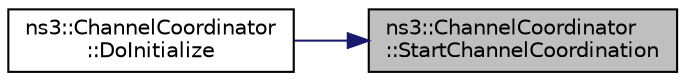 digraph "ns3::ChannelCoordinator::StartChannelCoordination"
{
 // LATEX_PDF_SIZE
  edge [fontname="Helvetica",fontsize="10",labelfontname="Helvetica",labelfontsize="10"];
  node [fontname="Helvetica",fontsize="10",shape=record];
  rankdir="RL";
  Node1 [label="ns3::ChannelCoordinator\l::StartChannelCoordination",height=0.2,width=0.4,color="black", fillcolor="grey75", style="filled", fontcolor="black",tooltip="start to make channel coordination events"];
  Node1 -> Node2 [dir="back",color="midnightblue",fontsize="10",style="solid",fontname="Helvetica"];
  Node2 [label="ns3::ChannelCoordinator\l::DoInitialize",height=0.2,width=0.4,color="black", fillcolor="white", style="filled",URL="$classns3_1_1_channel_coordinator.html#a4e6c05c516fdaffe36cb3da5bdc5c265",tooltip="Initialize() implementation."];
}
